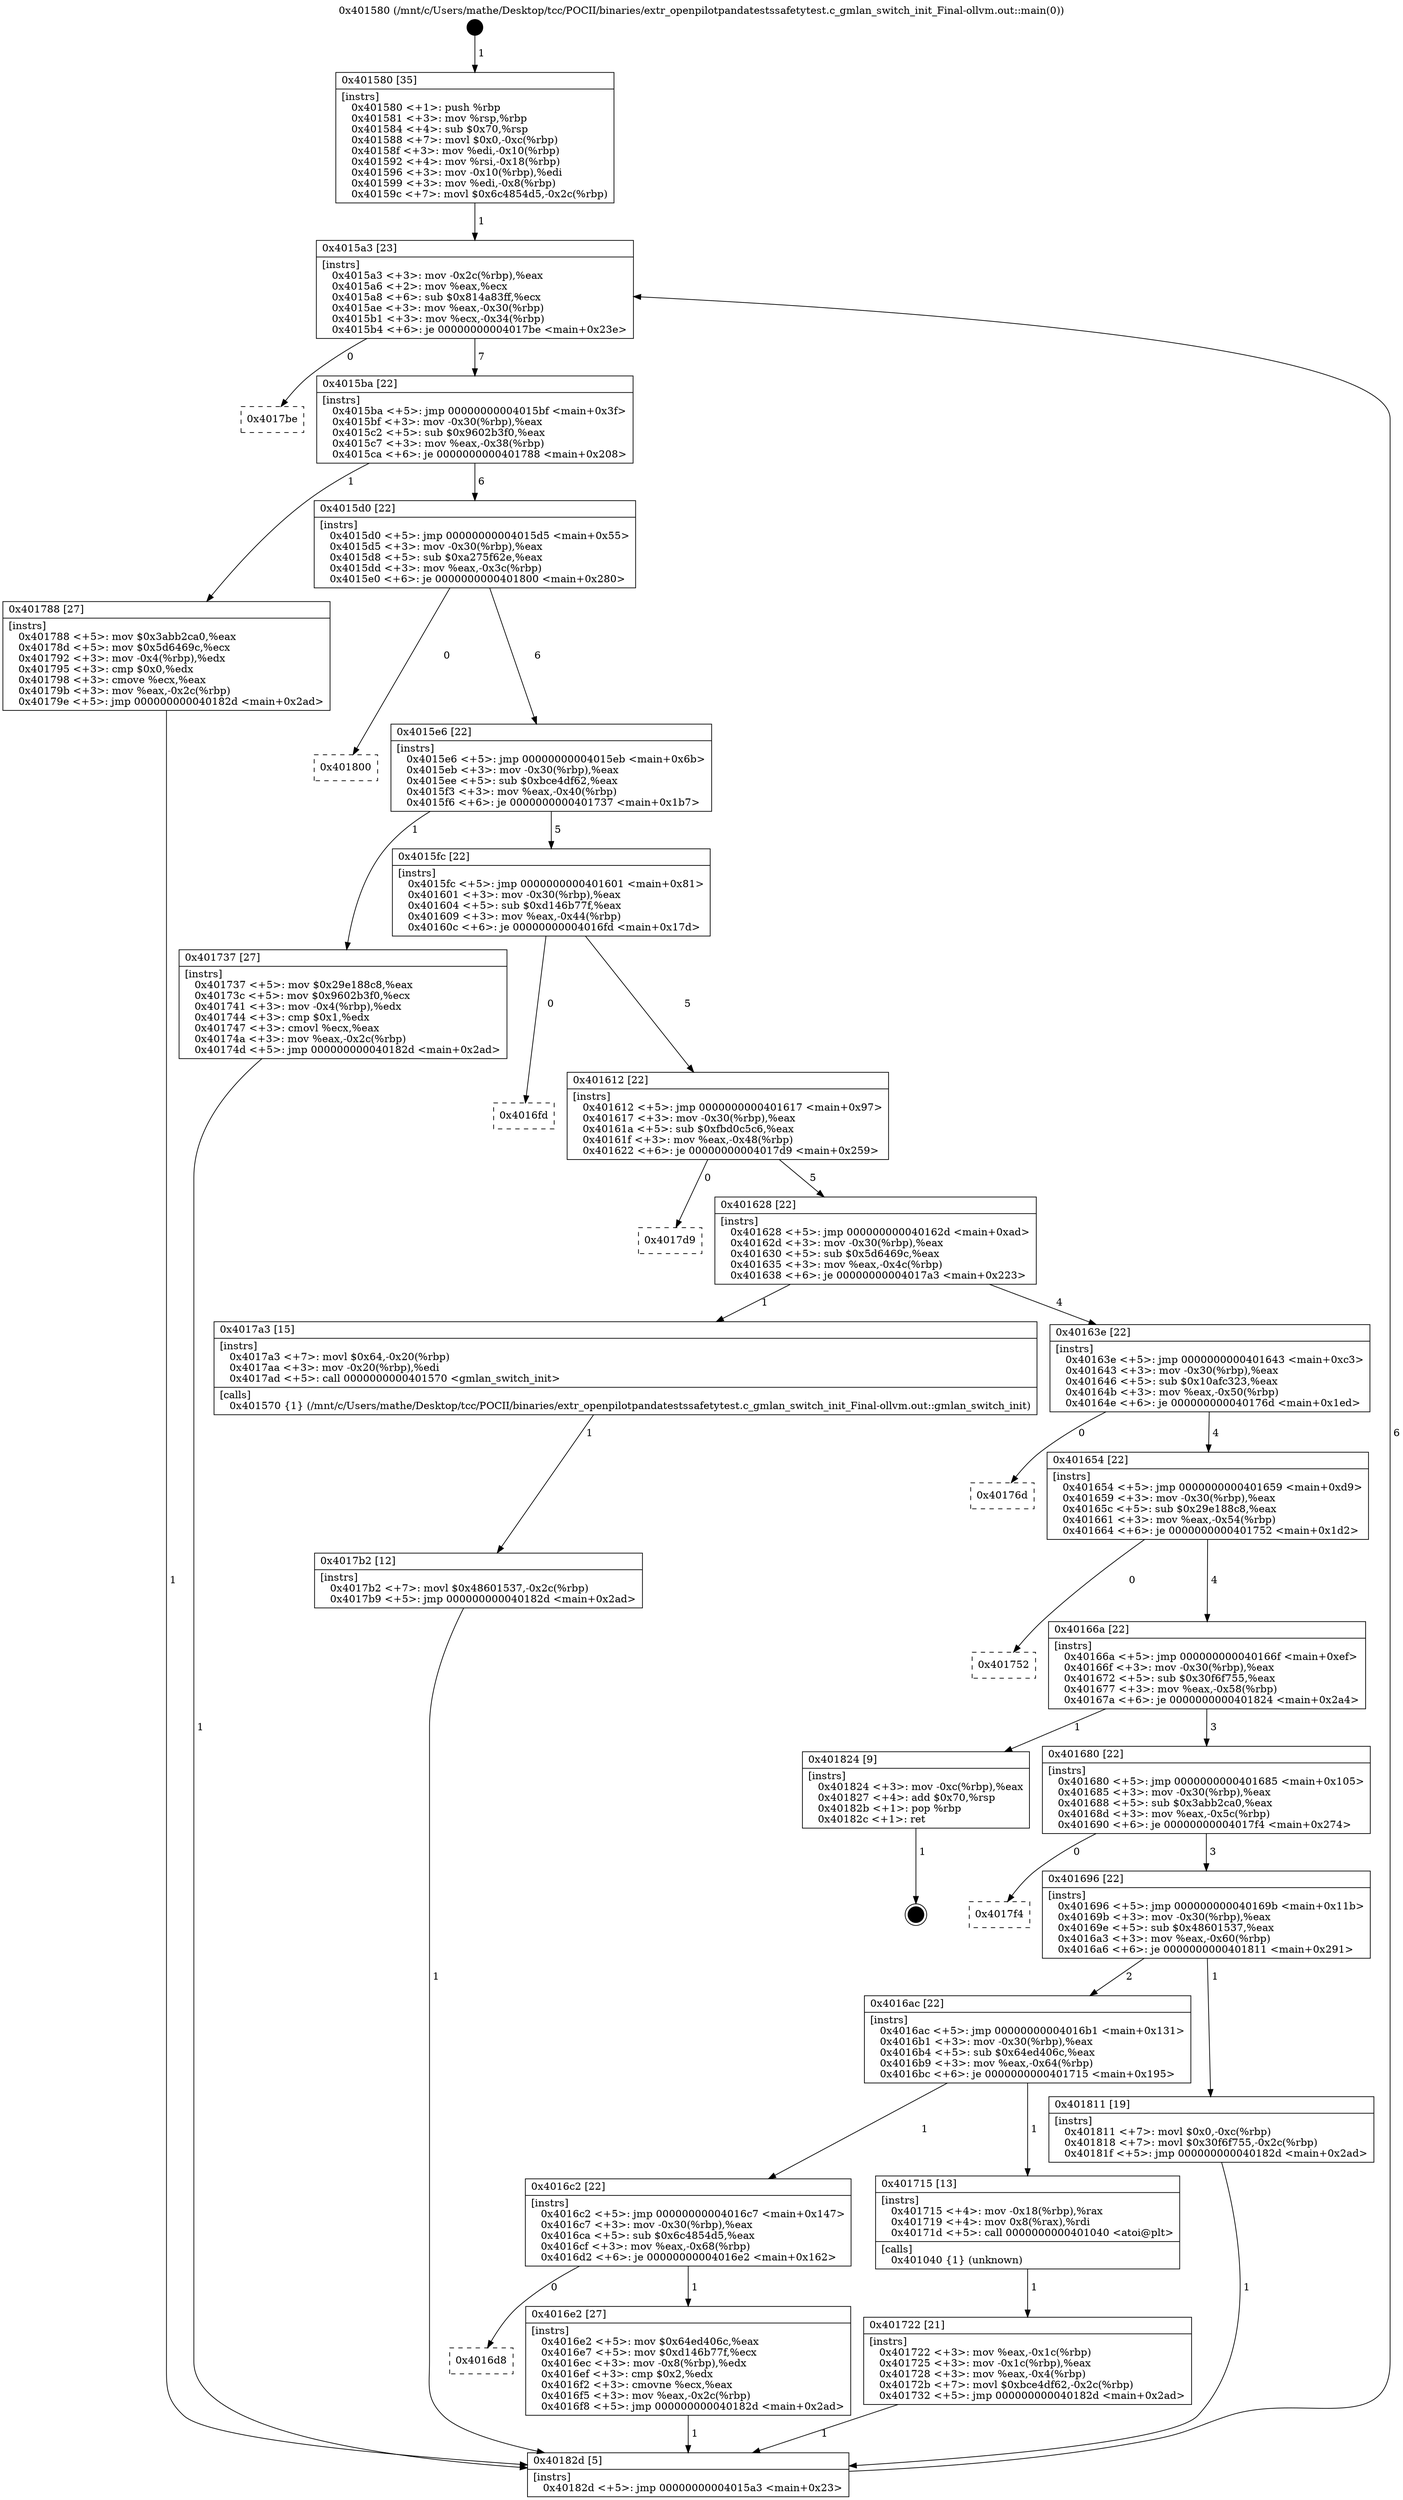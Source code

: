 digraph "0x401580" {
  label = "0x401580 (/mnt/c/Users/mathe/Desktop/tcc/POCII/binaries/extr_openpilotpandatestssafetytest.c_gmlan_switch_init_Final-ollvm.out::main(0))"
  labelloc = "t"
  node[shape=record]

  Entry [label="",width=0.3,height=0.3,shape=circle,fillcolor=black,style=filled]
  "0x4015a3" [label="{
     0x4015a3 [23]\l
     | [instrs]\l
     &nbsp;&nbsp;0x4015a3 \<+3\>: mov -0x2c(%rbp),%eax\l
     &nbsp;&nbsp;0x4015a6 \<+2\>: mov %eax,%ecx\l
     &nbsp;&nbsp;0x4015a8 \<+6\>: sub $0x814a83ff,%ecx\l
     &nbsp;&nbsp;0x4015ae \<+3\>: mov %eax,-0x30(%rbp)\l
     &nbsp;&nbsp;0x4015b1 \<+3\>: mov %ecx,-0x34(%rbp)\l
     &nbsp;&nbsp;0x4015b4 \<+6\>: je 00000000004017be \<main+0x23e\>\l
  }"]
  "0x4017be" [label="{
     0x4017be\l
  }", style=dashed]
  "0x4015ba" [label="{
     0x4015ba [22]\l
     | [instrs]\l
     &nbsp;&nbsp;0x4015ba \<+5\>: jmp 00000000004015bf \<main+0x3f\>\l
     &nbsp;&nbsp;0x4015bf \<+3\>: mov -0x30(%rbp),%eax\l
     &nbsp;&nbsp;0x4015c2 \<+5\>: sub $0x9602b3f0,%eax\l
     &nbsp;&nbsp;0x4015c7 \<+3\>: mov %eax,-0x38(%rbp)\l
     &nbsp;&nbsp;0x4015ca \<+6\>: je 0000000000401788 \<main+0x208\>\l
  }"]
  Exit [label="",width=0.3,height=0.3,shape=circle,fillcolor=black,style=filled,peripheries=2]
  "0x401788" [label="{
     0x401788 [27]\l
     | [instrs]\l
     &nbsp;&nbsp;0x401788 \<+5\>: mov $0x3abb2ca0,%eax\l
     &nbsp;&nbsp;0x40178d \<+5\>: mov $0x5d6469c,%ecx\l
     &nbsp;&nbsp;0x401792 \<+3\>: mov -0x4(%rbp),%edx\l
     &nbsp;&nbsp;0x401795 \<+3\>: cmp $0x0,%edx\l
     &nbsp;&nbsp;0x401798 \<+3\>: cmove %ecx,%eax\l
     &nbsp;&nbsp;0x40179b \<+3\>: mov %eax,-0x2c(%rbp)\l
     &nbsp;&nbsp;0x40179e \<+5\>: jmp 000000000040182d \<main+0x2ad\>\l
  }"]
  "0x4015d0" [label="{
     0x4015d0 [22]\l
     | [instrs]\l
     &nbsp;&nbsp;0x4015d0 \<+5\>: jmp 00000000004015d5 \<main+0x55\>\l
     &nbsp;&nbsp;0x4015d5 \<+3\>: mov -0x30(%rbp),%eax\l
     &nbsp;&nbsp;0x4015d8 \<+5\>: sub $0xa275f62e,%eax\l
     &nbsp;&nbsp;0x4015dd \<+3\>: mov %eax,-0x3c(%rbp)\l
     &nbsp;&nbsp;0x4015e0 \<+6\>: je 0000000000401800 \<main+0x280\>\l
  }"]
  "0x4017b2" [label="{
     0x4017b2 [12]\l
     | [instrs]\l
     &nbsp;&nbsp;0x4017b2 \<+7\>: movl $0x48601537,-0x2c(%rbp)\l
     &nbsp;&nbsp;0x4017b9 \<+5\>: jmp 000000000040182d \<main+0x2ad\>\l
  }"]
  "0x401800" [label="{
     0x401800\l
  }", style=dashed]
  "0x4015e6" [label="{
     0x4015e6 [22]\l
     | [instrs]\l
     &nbsp;&nbsp;0x4015e6 \<+5\>: jmp 00000000004015eb \<main+0x6b\>\l
     &nbsp;&nbsp;0x4015eb \<+3\>: mov -0x30(%rbp),%eax\l
     &nbsp;&nbsp;0x4015ee \<+5\>: sub $0xbce4df62,%eax\l
     &nbsp;&nbsp;0x4015f3 \<+3\>: mov %eax,-0x40(%rbp)\l
     &nbsp;&nbsp;0x4015f6 \<+6\>: je 0000000000401737 \<main+0x1b7\>\l
  }"]
  "0x401722" [label="{
     0x401722 [21]\l
     | [instrs]\l
     &nbsp;&nbsp;0x401722 \<+3\>: mov %eax,-0x1c(%rbp)\l
     &nbsp;&nbsp;0x401725 \<+3\>: mov -0x1c(%rbp),%eax\l
     &nbsp;&nbsp;0x401728 \<+3\>: mov %eax,-0x4(%rbp)\l
     &nbsp;&nbsp;0x40172b \<+7\>: movl $0xbce4df62,-0x2c(%rbp)\l
     &nbsp;&nbsp;0x401732 \<+5\>: jmp 000000000040182d \<main+0x2ad\>\l
  }"]
  "0x401737" [label="{
     0x401737 [27]\l
     | [instrs]\l
     &nbsp;&nbsp;0x401737 \<+5\>: mov $0x29e188c8,%eax\l
     &nbsp;&nbsp;0x40173c \<+5\>: mov $0x9602b3f0,%ecx\l
     &nbsp;&nbsp;0x401741 \<+3\>: mov -0x4(%rbp),%edx\l
     &nbsp;&nbsp;0x401744 \<+3\>: cmp $0x1,%edx\l
     &nbsp;&nbsp;0x401747 \<+3\>: cmovl %ecx,%eax\l
     &nbsp;&nbsp;0x40174a \<+3\>: mov %eax,-0x2c(%rbp)\l
     &nbsp;&nbsp;0x40174d \<+5\>: jmp 000000000040182d \<main+0x2ad\>\l
  }"]
  "0x4015fc" [label="{
     0x4015fc [22]\l
     | [instrs]\l
     &nbsp;&nbsp;0x4015fc \<+5\>: jmp 0000000000401601 \<main+0x81\>\l
     &nbsp;&nbsp;0x401601 \<+3\>: mov -0x30(%rbp),%eax\l
     &nbsp;&nbsp;0x401604 \<+5\>: sub $0xd146b77f,%eax\l
     &nbsp;&nbsp;0x401609 \<+3\>: mov %eax,-0x44(%rbp)\l
     &nbsp;&nbsp;0x40160c \<+6\>: je 00000000004016fd \<main+0x17d\>\l
  }"]
  "0x401580" [label="{
     0x401580 [35]\l
     | [instrs]\l
     &nbsp;&nbsp;0x401580 \<+1\>: push %rbp\l
     &nbsp;&nbsp;0x401581 \<+3\>: mov %rsp,%rbp\l
     &nbsp;&nbsp;0x401584 \<+4\>: sub $0x70,%rsp\l
     &nbsp;&nbsp;0x401588 \<+7\>: movl $0x0,-0xc(%rbp)\l
     &nbsp;&nbsp;0x40158f \<+3\>: mov %edi,-0x10(%rbp)\l
     &nbsp;&nbsp;0x401592 \<+4\>: mov %rsi,-0x18(%rbp)\l
     &nbsp;&nbsp;0x401596 \<+3\>: mov -0x10(%rbp),%edi\l
     &nbsp;&nbsp;0x401599 \<+3\>: mov %edi,-0x8(%rbp)\l
     &nbsp;&nbsp;0x40159c \<+7\>: movl $0x6c4854d5,-0x2c(%rbp)\l
  }"]
  "0x4016fd" [label="{
     0x4016fd\l
  }", style=dashed]
  "0x401612" [label="{
     0x401612 [22]\l
     | [instrs]\l
     &nbsp;&nbsp;0x401612 \<+5\>: jmp 0000000000401617 \<main+0x97\>\l
     &nbsp;&nbsp;0x401617 \<+3\>: mov -0x30(%rbp),%eax\l
     &nbsp;&nbsp;0x40161a \<+5\>: sub $0xfbd0c5c6,%eax\l
     &nbsp;&nbsp;0x40161f \<+3\>: mov %eax,-0x48(%rbp)\l
     &nbsp;&nbsp;0x401622 \<+6\>: je 00000000004017d9 \<main+0x259\>\l
  }"]
  "0x40182d" [label="{
     0x40182d [5]\l
     | [instrs]\l
     &nbsp;&nbsp;0x40182d \<+5\>: jmp 00000000004015a3 \<main+0x23\>\l
  }"]
  "0x4017d9" [label="{
     0x4017d9\l
  }", style=dashed]
  "0x401628" [label="{
     0x401628 [22]\l
     | [instrs]\l
     &nbsp;&nbsp;0x401628 \<+5\>: jmp 000000000040162d \<main+0xad\>\l
     &nbsp;&nbsp;0x40162d \<+3\>: mov -0x30(%rbp),%eax\l
     &nbsp;&nbsp;0x401630 \<+5\>: sub $0x5d6469c,%eax\l
     &nbsp;&nbsp;0x401635 \<+3\>: mov %eax,-0x4c(%rbp)\l
     &nbsp;&nbsp;0x401638 \<+6\>: je 00000000004017a3 \<main+0x223\>\l
  }"]
  "0x4016d8" [label="{
     0x4016d8\l
  }", style=dashed]
  "0x4017a3" [label="{
     0x4017a3 [15]\l
     | [instrs]\l
     &nbsp;&nbsp;0x4017a3 \<+7\>: movl $0x64,-0x20(%rbp)\l
     &nbsp;&nbsp;0x4017aa \<+3\>: mov -0x20(%rbp),%edi\l
     &nbsp;&nbsp;0x4017ad \<+5\>: call 0000000000401570 \<gmlan_switch_init\>\l
     | [calls]\l
     &nbsp;&nbsp;0x401570 \{1\} (/mnt/c/Users/mathe/Desktop/tcc/POCII/binaries/extr_openpilotpandatestssafetytest.c_gmlan_switch_init_Final-ollvm.out::gmlan_switch_init)\l
  }"]
  "0x40163e" [label="{
     0x40163e [22]\l
     | [instrs]\l
     &nbsp;&nbsp;0x40163e \<+5\>: jmp 0000000000401643 \<main+0xc3\>\l
     &nbsp;&nbsp;0x401643 \<+3\>: mov -0x30(%rbp),%eax\l
     &nbsp;&nbsp;0x401646 \<+5\>: sub $0x10afc323,%eax\l
     &nbsp;&nbsp;0x40164b \<+3\>: mov %eax,-0x50(%rbp)\l
     &nbsp;&nbsp;0x40164e \<+6\>: je 000000000040176d \<main+0x1ed\>\l
  }"]
  "0x4016e2" [label="{
     0x4016e2 [27]\l
     | [instrs]\l
     &nbsp;&nbsp;0x4016e2 \<+5\>: mov $0x64ed406c,%eax\l
     &nbsp;&nbsp;0x4016e7 \<+5\>: mov $0xd146b77f,%ecx\l
     &nbsp;&nbsp;0x4016ec \<+3\>: mov -0x8(%rbp),%edx\l
     &nbsp;&nbsp;0x4016ef \<+3\>: cmp $0x2,%edx\l
     &nbsp;&nbsp;0x4016f2 \<+3\>: cmovne %ecx,%eax\l
     &nbsp;&nbsp;0x4016f5 \<+3\>: mov %eax,-0x2c(%rbp)\l
     &nbsp;&nbsp;0x4016f8 \<+5\>: jmp 000000000040182d \<main+0x2ad\>\l
  }"]
  "0x40176d" [label="{
     0x40176d\l
  }", style=dashed]
  "0x401654" [label="{
     0x401654 [22]\l
     | [instrs]\l
     &nbsp;&nbsp;0x401654 \<+5\>: jmp 0000000000401659 \<main+0xd9\>\l
     &nbsp;&nbsp;0x401659 \<+3\>: mov -0x30(%rbp),%eax\l
     &nbsp;&nbsp;0x40165c \<+5\>: sub $0x29e188c8,%eax\l
     &nbsp;&nbsp;0x401661 \<+3\>: mov %eax,-0x54(%rbp)\l
     &nbsp;&nbsp;0x401664 \<+6\>: je 0000000000401752 \<main+0x1d2\>\l
  }"]
  "0x4016c2" [label="{
     0x4016c2 [22]\l
     | [instrs]\l
     &nbsp;&nbsp;0x4016c2 \<+5\>: jmp 00000000004016c7 \<main+0x147\>\l
     &nbsp;&nbsp;0x4016c7 \<+3\>: mov -0x30(%rbp),%eax\l
     &nbsp;&nbsp;0x4016ca \<+5\>: sub $0x6c4854d5,%eax\l
     &nbsp;&nbsp;0x4016cf \<+3\>: mov %eax,-0x68(%rbp)\l
     &nbsp;&nbsp;0x4016d2 \<+6\>: je 00000000004016e2 \<main+0x162\>\l
  }"]
  "0x401752" [label="{
     0x401752\l
  }", style=dashed]
  "0x40166a" [label="{
     0x40166a [22]\l
     | [instrs]\l
     &nbsp;&nbsp;0x40166a \<+5\>: jmp 000000000040166f \<main+0xef\>\l
     &nbsp;&nbsp;0x40166f \<+3\>: mov -0x30(%rbp),%eax\l
     &nbsp;&nbsp;0x401672 \<+5\>: sub $0x30f6f755,%eax\l
     &nbsp;&nbsp;0x401677 \<+3\>: mov %eax,-0x58(%rbp)\l
     &nbsp;&nbsp;0x40167a \<+6\>: je 0000000000401824 \<main+0x2a4\>\l
  }"]
  "0x401715" [label="{
     0x401715 [13]\l
     | [instrs]\l
     &nbsp;&nbsp;0x401715 \<+4\>: mov -0x18(%rbp),%rax\l
     &nbsp;&nbsp;0x401719 \<+4\>: mov 0x8(%rax),%rdi\l
     &nbsp;&nbsp;0x40171d \<+5\>: call 0000000000401040 \<atoi@plt\>\l
     | [calls]\l
     &nbsp;&nbsp;0x401040 \{1\} (unknown)\l
  }"]
  "0x401824" [label="{
     0x401824 [9]\l
     | [instrs]\l
     &nbsp;&nbsp;0x401824 \<+3\>: mov -0xc(%rbp),%eax\l
     &nbsp;&nbsp;0x401827 \<+4\>: add $0x70,%rsp\l
     &nbsp;&nbsp;0x40182b \<+1\>: pop %rbp\l
     &nbsp;&nbsp;0x40182c \<+1\>: ret\l
  }"]
  "0x401680" [label="{
     0x401680 [22]\l
     | [instrs]\l
     &nbsp;&nbsp;0x401680 \<+5\>: jmp 0000000000401685 \<main+0x105\>\l
     &nbsp;&nbsp;0x401685 \<+3\>: mov -0x30(%rbp),%eax\l
     &nbsp;&nbsp;0x401688 \<+5\>: sub $0x3abb2ca0,%eax\l
     &nbsp;&nbsp;0x40168d \<+3\>: mov %eax,-0x5c(%rbp)\l
     &nbsp;&nbsp;0x401690 \<+6\>: je 00000000004017f4 \<main+0x274\>\l
  }"]
  "0x4016ac" [label="{
     0x4016ac [22]\l
     | [instrs]\l
     &nbsp;&nbsp;0x4016ac \<+5\>: jmp 00000000004016b1 \<main+0x131\>\l
     &nbsp;&nbsp;0x4016b1 \<+3\>: mov -0x30(%rbp),%eax\l
     &nbsp;&nbsp;0x4016b4 \<+5\>: sub $0x64ed406c,%eax\l
     &nbsp;&nbsp;0x4016b9 \<+3\>: mov %eax,-0x64(%rbp)\l
     &nbsp;&nbsp;0x4016bc \<+6\>: je 0000000000401715 \<main+0x195\>\l
  }"]
  "0x4017f4" [label="{
     0x4017f4\l
  }", style=dashed]
  "0x401696" [label="{
     0x401696 [22]\l
     | [instrs]\l
     &nbsp;&nbsp;0x401696 \<+5\>: jmp 000000000040169b \<main+0x11b\>\l
     &nbsp;&nbsp;0x40169b \<+3\>: mov -0x30(%rbp),%eax\l
     &nbsp;&nbsp;0x40169e \<+5\>: sub $0x48601537,%eax\l
     &nbsp;&nbsp;0x4016a3 \<+3\>: mov %eax,-0x60(%rbp)\l
     &nbsp;&nbsp;0x4016a6 \<+6\>: je 0000000000401811 \<main+0x291\>\l
  }"]
  "0x401811" [label="{
     0x401811 [19]\l
     | [instrs]\l
     &nbsp;&nbsp;0x401811 \<+7\>: movl $0x0,-0xc(%rbp)\l
     &nbsp;&nbsp;0x401818 \<+7\>: movl $0x30f6f755,-0x2c(%rbp)\l
     &nbsp;&nbsp;0x40181f \<+5\>: jmp 000000000040182d \<main+0x2ad\>\l
  }"]
  Entry -> "0x401580" [label=" 1"]
  "0x4015a3" -> "0x4017be" [label=" 0"]
  "0x4015a3" -> "0x4015ba" [label=" 7"]
  "0x401824" -> Exit [label=" 1"]
  "0x4015ba" -> "0x401788" [label=" 1"]
  "0x4015ba" -> "0x4015d0" [label=" 6"]
  "0x401811" -> "0x40182d" [label=" 1"]
  "0x4015d0" -> "0x401800" [label=" 0"]
  "0x4015d0" -> "0x4015e6" [label=" 6"]
  "0x4017b2" -> "0x40182d" [label=" 1"]
  "0x4015e6" -> "0x401737" [label=" 1"]
  "0x4015e6" -> "0x4015fc" [label=" 5"]
  "0x4017a3" -> "0x4017b2" [label=" 1"]
  "0x4015fc" -> "0x4016fd" [label=" 0"]
  "0x4015fc" -> "0x401612" [label=" 5"]
  "0x401788" -> "0x40182d" [label=" 1"]
  "0x401612" -> "0x4017d9" [label=" 0"]
  "0x401612" -> "0x401628" [label=" 5"]
  "0x401737" -> "0x40182d" [label=" 1"]
  "0x401628" -> "0x4017a3" [label=" 1"]
  "0x401628" -> "0x40163e" [label=" 4"]
  "0x401722" -> "0x40182d" [label=" 1"]
  "0x40163e" -> "0x40176d" [label=" 0"]
  "0x40163e" -> "0x401654" [label=" 4"]
  "0x401715" -> "0x401722" [label=" 1"]
  "0x401654" -> "0x401752" [label=" 0"]
  "0x401654" -> "0x40166a" [label=" 4"]
  "0x401580" -> "0x4015a3" [label=" 1"]
  "0x40166a" -> "0x401824" [label=" 1"]
  "0x40166a" -> "0x401680" [label=" 3"]
  "0x4016e2" -> "0x40182d" [label=" 1"]
  "0x401680" -> "0x4017f4" [label=" 0"]
  "0x401680" -> "0x401696" [label=" 3"]
  "0x4016c2" -> "0x4016e2" [label=" 1"]
  "0x401696" -> "0x401811" [label=" 1"]
  "0x401696" -> "0x4016ac" [label=" 2"]
  "0x4016c2" -> "0x4016d8" [label=" 0"]
  "0x4016ac" -> "0x401715" [label=" 1"]
  "0x4016ac" -> "0x4016c2" [label=" 1"]
  "0x40182d" -> "0x4015a3" [label=" 6"]
}
